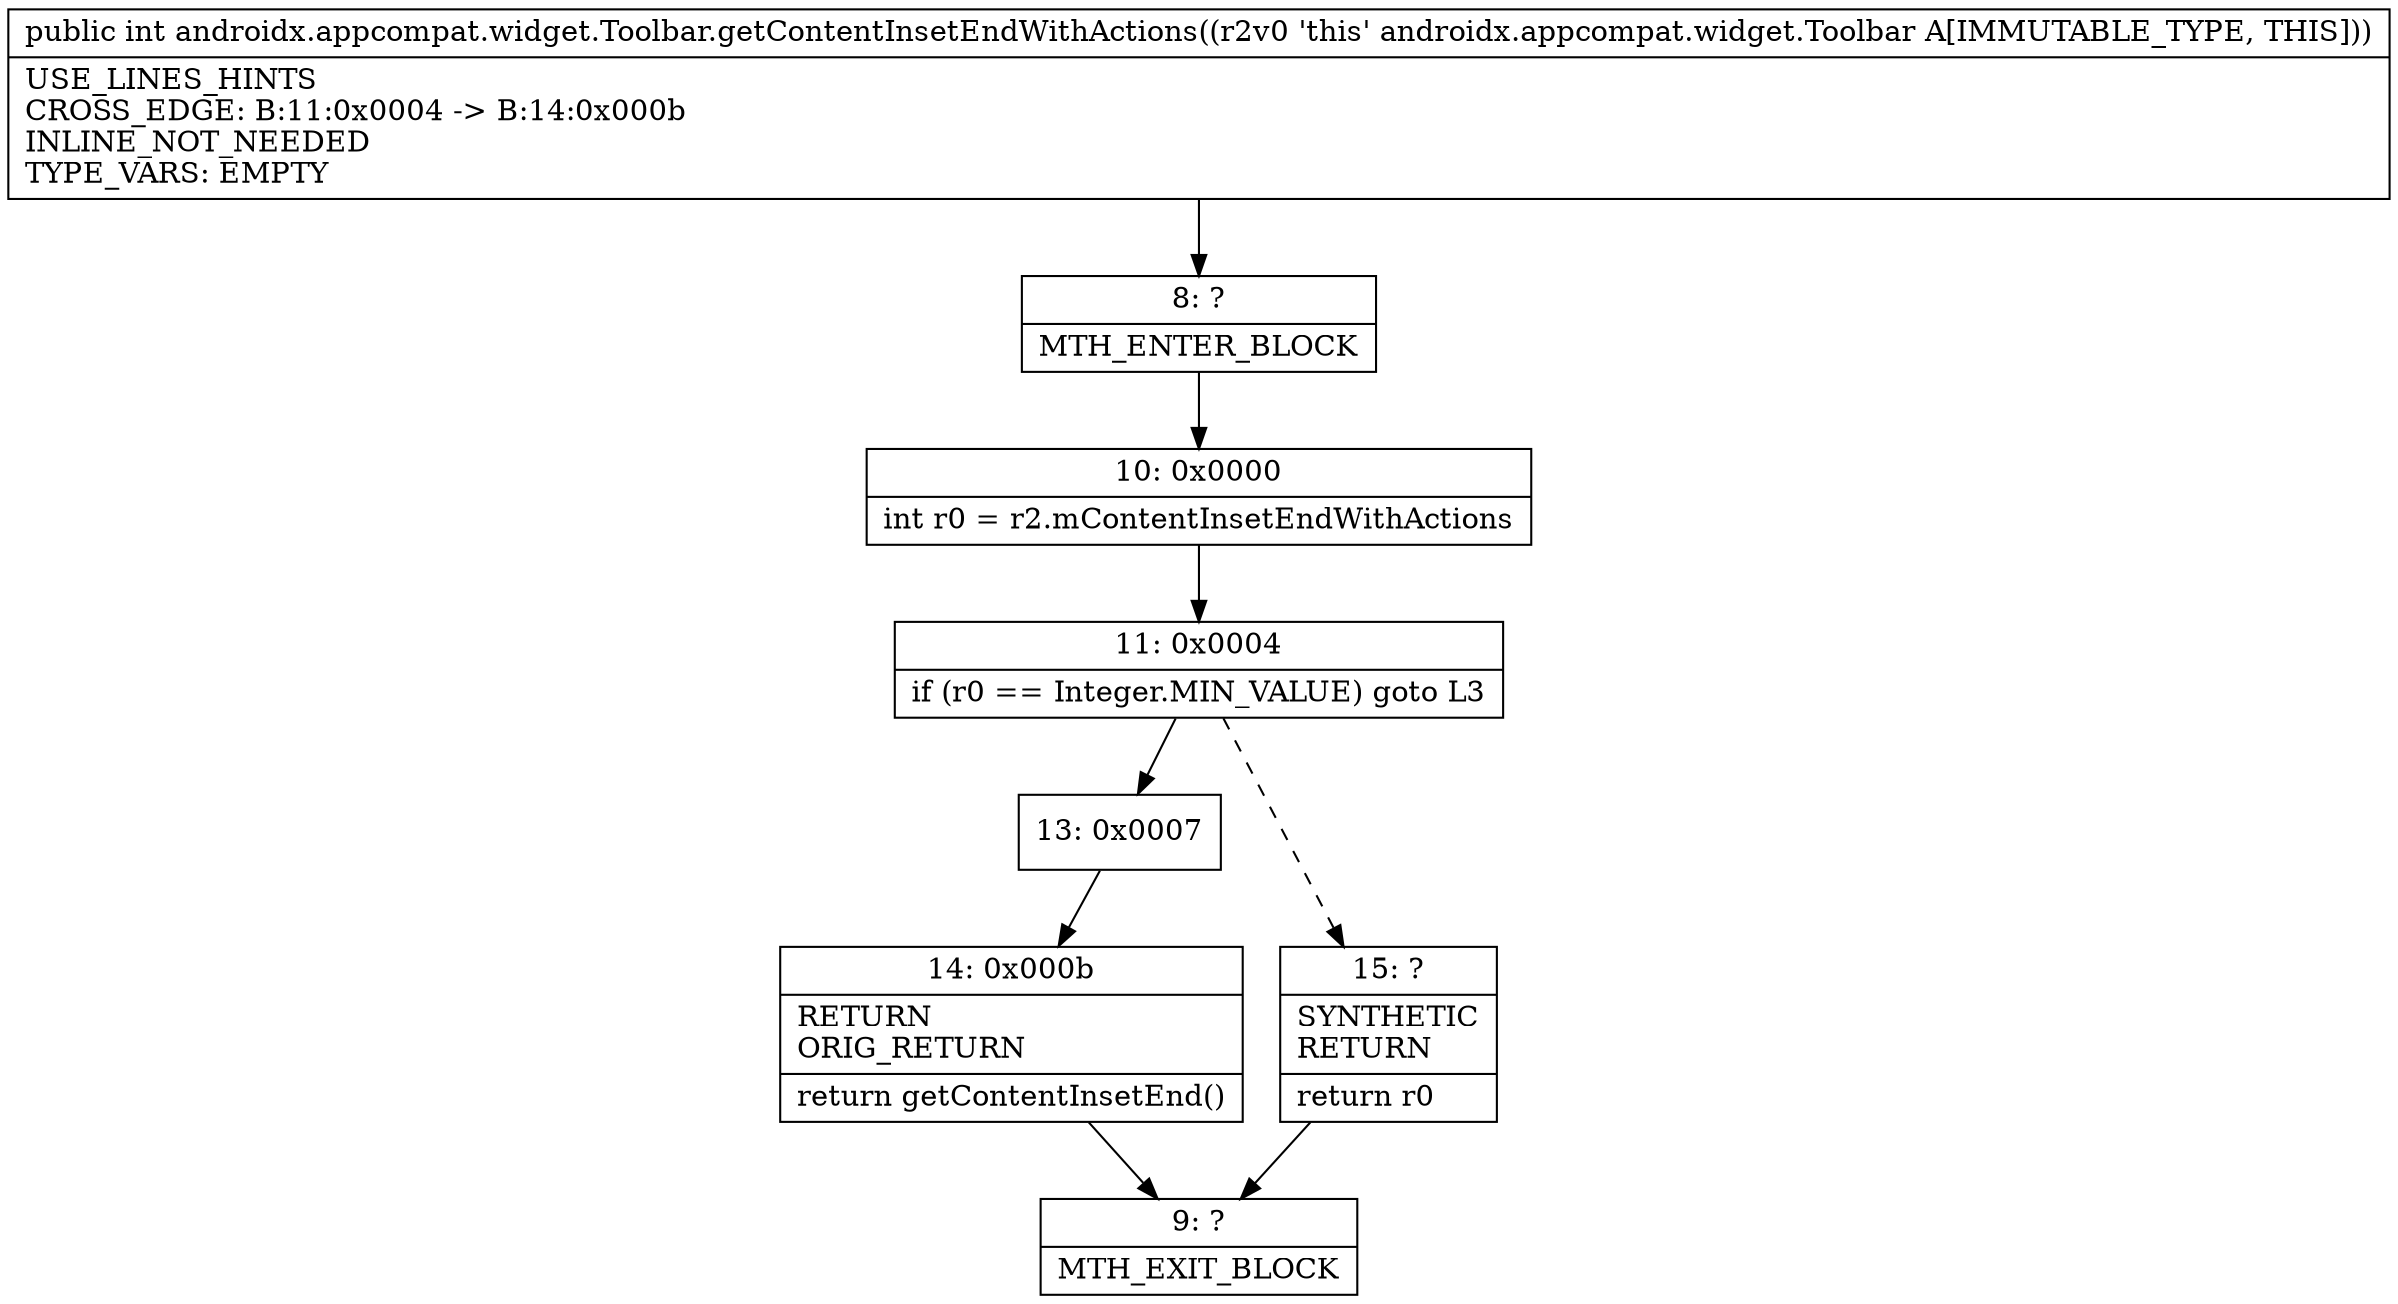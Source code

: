 digraph "CFG forandroidx.appcompat.widget.Toolbar.getContentInsetEndWithActions()I" {
Node_8 [shape=record,label="{8\:\ ?|MTH_ENTER_BLOCK\l}"];
Node_10 [shape=record,label="{10\:\ 0x0000|int r0 = r2.mContentInsetEndWithActions\l}"];
Node_11 [shape=record,label="{11\:\ 0x0004|if (r0 == Integer.MIN_VALUE) goto L3\l}"];
Node_13 [shape=record,label="{13\:\ 0x0007}"];
Node_14 [shape=record,label="{14\:\ 0x000b|RETURN\lORIG_RETURN\l|return getContentInsetEnd()\l}"];
Node_9 [shape=record,label="{9\:\ ?|MTH_EXIT_BLOCK\l}"];
Node_15 [shape=record,label="{15\:\ ?|SYNTHETIC\lRETURN\l|return r0\l}"];
MethodNode[shape=record,label="{public int androidx.appcompat.widget.Toolbar.getContentInsetEndWithActions((r2v0 'this' androidx.appcompat.widget.Toolbar A[IMMUTABLE_TYPE, THIS]))  | USE_LINES_HINTS\lCROSS_EDGE: B:11:0x0004 \-\> B:14:0x000b\lINLINE_NOT_NEEDED\lTYPE_VARS: EMPTY\l}"];
MethodNode -> Node_8;Node_8 -> Node_10;
Node_10 -> Node_11;
Node_11 -> Node_13;
Node_11 -> Node_15[style=dashed];
Node_13 -> Node_14;
Node_14 -> Node_9;
Node_15 -> Node_9;
}

